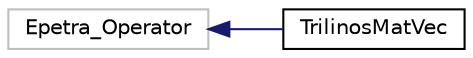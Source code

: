 digraph "Graphical Class Hierarchy"
{
 // LATEX_PDF_SIZE
  edge [fontname="Helvetica",fontsize="10",labelfontname="Helvetica",labelfontsize="10"];
  node [fontname="Helvetica",fontsize="10",shape=record];
  rankdir="LR";
  Node30 [label="Epetra_Operator",height=0.2,width=0.4,color="grey75", fillcolor="white", style="filled",tooltip=" "];
  Node30 -> Node0 [dir="back",color="midnightblue",fontsize="10",style="solid",fontname="Helvetica"];
  Node0 [label="TrilinosMatVec",height=0.2,width=0.4,color="black", fillcolor="white", style="filled",URL="$class_trilinos_mat_vec.html",tooltip="This class implements the pure virtual class Epetra_Operator for the AztecOO iterative solve which on..."];
}
